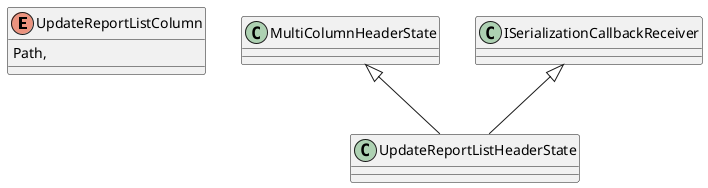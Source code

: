@startuml
enum UpdateReportListColumn {
    Path,
}
class UpdateReportListHeaderState {
}
MultiColumnHeaderState <|-- UpdateReportListHeaderState
ISerializationCallbackReceiver <|-- UpdateReportListHeaderState
@enduml
